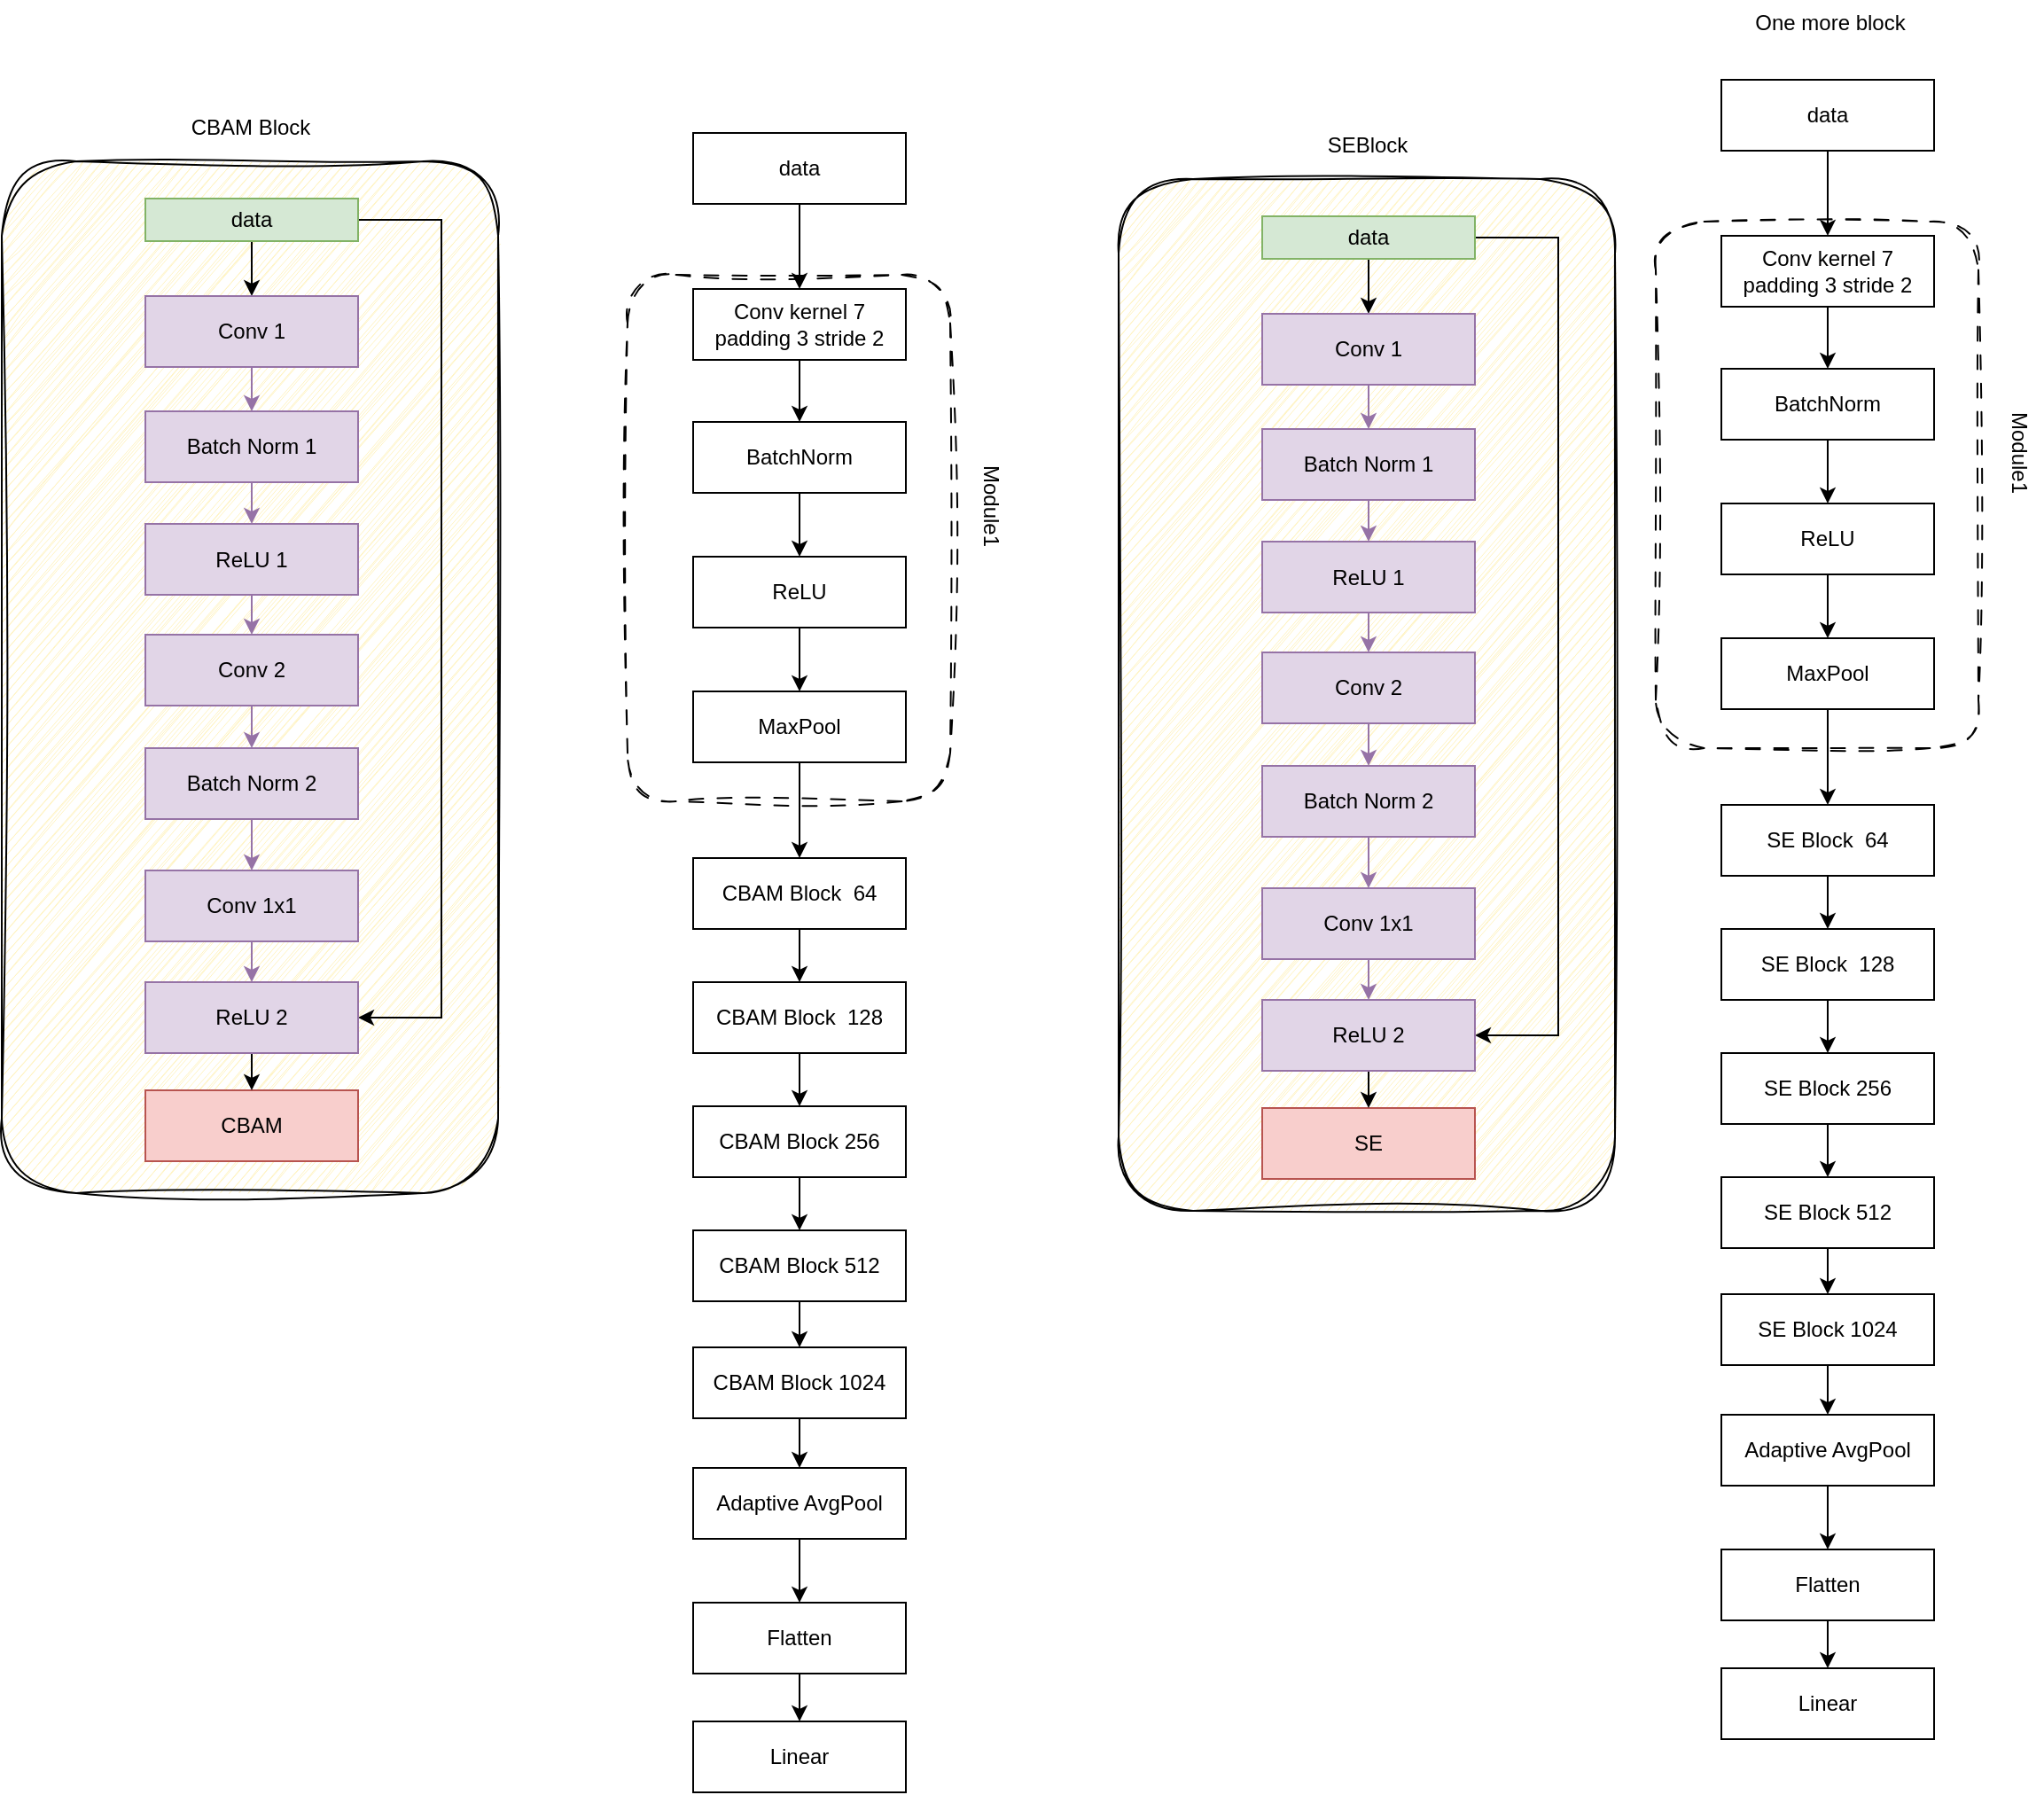 <mxfile version="24.0.6" type="github">
  <diagram name="第 1 页" id="8t-fOUO2aqtaBZH80raO">
    <mxGraphModel dx="381" dy="1235" grid="0" gridSize="10" guides="1" tooltips="1" connect="1" arrows="1" fold="1" page="1" pageScale="1" pageWidth="827" pageHeight="1169" math="0" shadow="0">
      <root>
        <mxCell id="0" />
        <mxCell id="1" parent="0" />
        <mxCell id="7RaAdZbtMNSwJ3ospfdG-1" value="" style="rounded=1;whiteSpace=wrap;html=1;glass=0;sketch=1;curveFitting=1;jiggle=2;shadow=0;fillColor=#FFF4C3;movable=1;resizable=1;rotatable=1;deletable=1;editable=1;locked=0;connectable=1;" vertex="1" parent="1">
          <mxGeometry x="1850" y="121" width="280" height="582" as="geometry" />
        </mxCell>
        <mxCell id="7RaAdZbtMNSwJ3ospfdG-2" value="" style="rounded=1;whiteSpace=wrap;html=1;sketch=1;curveFitting=1;jiggle=2;dashed=1;dashPattern=8 8;movable=1;resizable=1;rotatable=1;deletable=1;editable=1;locked=0;connectable=1;" vertex="1" parent="1">
          <mxGeometry x="2203" y="185" width="182" height="297" as="geometry" />
        </mxCell>
        <mxCell id="7RaAdZbtMNSwJ3ospfdG-3" value="" style="edgeStyle=orthogonalEdgeStyle;rounded=0;orthogonalLoop=1;jettySize=auto;html=1;movable=1;resizable=1;rotatable=1;deletable=1;editable=1;locked=0;connectable=1;" edge="1" parent="1" source="7RaAdZbtMNSwJ3ospfdG-5" target="7RaAdZbtMNSwJ3ospfdG-12">
          <mxGeometry relative="1" as="geometry" />
        </mxCell>
        <mxCell id="7RaAdZbtMNSwJ3ospfdG-4" style="edgeStyle=orthogonalEdgeStyle;rounded=0;orthogonalLoop=1;jettySize=auto;html=1;exitX=1;exitY=0.5;exitDx=0;exitDy=0;entryX=1;entryY=0.5;entryDx=0;entryDy=0;movable=1;resizable=1;rotatable=1;deletable=1;editable=1;locked=0;connectable=1;" edge="1" parent="1" source="7RaAdZbtMNSwJ3ospfdG-5" target="7RaAdZbtMNSwJ3ospfdG-14">
          <mxGeometry relative="1" as="geometry">
            <Array as="points">
              <mxPoint x="2098" y="154" />
              <mxPoint x="2098" y="604" />
            </Array>
          </mxGeometry>
        </mxCell>
        <mxCell id="7RaAdZbtMNSwJ3ospfdG-5" value="data" style="rounded=0;whiteSpace=wrap;html=1;fillColor=#d5e8d4;strokeColor=#82b366;movable=1;resizable=1;rotatable=1;deletable=1;editable=1;locked=0;connectable=1;" vertex="1" parent="1">
          <mxGeometry x="1931" y="142" width="120" height="24" as="geometry" />
        </mxCell>
        <mxCell id="7RaAdZbtMNSwJ3ospfdG-6" value="CBAM" style="rounded=0;whiteSpace=wrap;html=1;arcSize=10;shadow=0;fillColor=#f8cecc;strokeColor=#b85450;movable=1;resizable=1;rotatable=1;deletable=1;editable=1;locked=0;connectable=1;" vertex="1" parent="1">
          <mxGeometry x="1931" y="645" width="120" height="40" as="geometry" />
        </mxCell>
        <mxCell id="7RaAdZbtMNSwJ3ospfdG-7" value="" style="edgeStyle=orthogonalEdgeStyle;rounded=0;orthogonalLoop=1;jettySize=auto;html=1;arcSize=10;shadow=0;fillColor=#e1d5e7;strokeColor=#9673a6;movable=1;resizable=1;rotatable=1;deletable=1;editable=1;locked=0;connectable=1;" edge="1" parent="1" source="7RaAdZbtMNSwJ3ospfdG-8" target="7RaAdZbtMNSwJ3ospfdG-18">
          <mxGeometry relative="1" as="geometry" />
        </mxCell>
        <mxCell id="7RaAdZbtMNSwJ3ospfdG-8" value="ReLU 1" style="rounded=0;whiteSpace=wrap;html=1;arcSize=10;shadow=0;fillColor=#e1d5e7;strokeColor=#9673a6;movable=1;resizable=1;rotatable=1;deletable=1;editable=1;locked=0;connectable=1;" vertex="1" parent="1">
          <mxGeometry x="1931" y="325.5" width="120" height="40" as="geometry" />
        </mxCell>
        <mxCell id="7RaAdZbtMNSwJ3ospfdG-9" value="" style="edgeStyle=orthogonalEdgeStyle;rounded=0;orthogonalLoop=1;jettySize=auto;html=1;arcSize=10;shadow=0;fillColor=#e1d5e7;strokeColor=#9673a6;movable=1;resizable=1;rotatable=1;deletable=1;editable=1;locked=0;connectable=1;" edge="1" parent="1" source="7RaAdZbtMNSwJ3ospfdG-10" target="7RaAdZbtMNSwJ3ospfdG-8">
          <mxGeometry relative="1" as="geometry" />
        </mxCell>
        <mxCell id="7RaAdZbtMNSwJ3ospfdG-10" value="Batch Norm 1" style="rounded=0;whiteSpace=wrap;html=1;arcSize=10;shadow=0;fillColor=#e1d5e7;strokeColor=#9673a6;movable=1;resizable=1;rotatable=1;deletable=1;editable=1;locked=0;connectable=1;" vertex="1" parent="1">
          <mxGeometry x="1931" y="262" width="120" height="40" as="geometry" />
        </mxCell>
        <mxCell id="7RaAdZbtMNSwJ3ospfdG-11" value="" style="edgeStyle=orthogonalEdgeStyle;rounded=0;orthogonalLoop=1;jettySize=auto;html=1;arcSize=10;shadow=0;fillColor=#e1d5e7;strokeColor=#9673a6;movable=1;resizable=1;rotatable=1;deletable=1;editable=1;locked=0;connectable=1;" edge="1" parent="1" source="7RaAdZbtMNSwJ3ospfdG-12" target="7RaAdZbtMNSwJ3ospfdG-10">
          <mxGeometry relative="1" as="geometry" />
        </mxCell>
        <mxCell id="7RaAdZbtMNSwJ3ospfdG-12" value="&lt;div&gt;Conv 1&lt;/div&gt;" style="rounded=0;whiteSpace=wrap;html=1;arcSize=10;shadow=0;imageHeight=10;fillColor=#e1d5e7;strokeColor=#9673a6;movable=1;resizable=1;rotatable=1;deletable=1;editable=1;locked=0;connectable=1;" vertex="1" parent="1">
          <mxGeometry x="1931" y="197" width="120" height="40" as="geometry" />
        </mxCell>
        <mxCell id="7RaAdZbtMNSwJ3ospfdG-13" value="" style="edgeStyle=orthogonalEdgeStyle;rounded=0;orthogonalLoop=1;jettySize=auto;html=1;arcSize=10;shadow=0;movable=1;resizable=1;rotatable=1;deletable=1;editable=1;locked=0;connectable=1;" edge="1" parent="1" source="7RaAdZbtMNSwJ3ospfdG-14" target="7RaAdZbtMNSwJ3ospfdG-6">
          <mxGeometry relative="1" as="geometry" />
        </mxCell>
        <mxCell id="7RaAdZbtMNSwJ3ospfdG-14" value="ReLU 2" style="rounded=0;whiteSpace=wrap;html=1;arcSize=10;shadow=0;fillColor=#e1d5e7;strokeColor=#9673a6;movable=1;resizable=1;rotatable=1;deletable=1;editable=1;locked=0;connectable=1;" vertex="1" parent="1">
          <mxGeometry x="1931" y="584" width="120" height="40" as="geometry" />
        </mxCell>
        <mxCell id="7RaAdZbtMNSwJ3ospfdG-15" value="" style="edgeStyle=orthogonalEdgeStyle;rounded=0;orthogonalLoop=1;jettySize=auto;html=1;arcSize=10;shadow=0;fillColor=#e1d5e7;strokeColor=#9673a6;movable=1;resizable=1;rotatable=1;deletable=1;editable=1;locked=0;connectable=1;" edge="1" parent="1" source="7RaAdZbtMNSwJ3ospfdG-16" target="7RaAdZbtMNSwJ3ospfdG-20">
          <mxGeometry relative="1" as="geometry" />
        </mxCell>
        <mxCell id="7RaAdZbtMNSwJ3ospfdG-16" value="Batch Norm 2" style="rounded=0;whiteSpace=wrap;html=1;arcSize=10;shadow=0;fillColor=#e1d5e7;strokeColor=#9673a6;movable=1;resizable=1;rotatable=1;deletable=1;editable=1;locked=0;connectable=1;" vertex="1" parent="1">
          <mxGeometry x="1931" y="452" width="120" height="40" as="geometry" />
        </mxCell>
        <mxCell id="7RaAdZbtMNSwJ3ospfdG-17" value="" style="edgeStyle=orthogonalEdgeStyle;rounded=0;orthogonalLoop=1;jettySize=auto;html=1;arcSize=10;shadow=0;fillColor=#e1d5e7;strokeColor=#9673a6;movable=1;resizable=1;rotatable=1;deletable=1;editable=1;locked=0;connectable=1;" edge="1" parent="1" source="7RaAdZbtMNSwJ3ospfdG-18" target="7RaAdZbtMNSwJ3ospfdG-16">
          <mxGeometry relative="1" as="geometry" />
        </mxCell>
        <mxCell id="7RaAdZbtMNSwJ3ospfdG-18" value="&lt;div&gt;Conv 2&lt;br&gt;&lt;/div&gt;" style="rounded=0;whiteSpace=wrap;html=1;arcSize=10;shadow=0;fillColor=#e1d5e7;strokeColor=#9673a6;movable=1;resizable=1;rotatable=1;deletable=1;editable=1;locked=0;connectable=1;" vertex="1" parent="1">
          <mxGeometry x="1931" y="388" width="120" height="40" as="geometry" />
        </mxCell>
        <mxCell id="7RaAdZbtMNSwJ3ospfdG-19" value="" style="edgeStyle=orthogonalEdgeStyle;rounded=0;orthogonalLoop=1;jettySize=auto;html=1;fillColor=#e1d5e7;strokeColor=#9673a6;movable=1;resizable=1;rotatable=1;deletable=1;editable=1;locked=0;connectable=1;" edge="1" parent="1" source="7RaAdZbtMNSwJ3ospfdG-20" target="7RaAdZbtMNSwJ3ospfdG-14">
          <mxGeometry relative="1" as="geometry" />
        </mxCell>
        <mxCell id="7RaAdZbtMNSwJ3ospfdG-20" value="&lt;div&gt;Conv 1x1&lt;br&gt;&lt;/div&gt;" style="rounded=0;whiteSpace=wrap;html=1;arcSize=10;shadow=0;fillColor=#e1d5e7;strokeColor=#9673a6;movable=1;resizable=1;rotatable=1;deletable=1;editable=1;locked=0;connectable=1;" vertex="1" parent="1">
          <mxGeometry x="1931" y="521" width="120" height="40" as="geometry" />
        </mxCell>
        <mxCell id="7RaAdZbtMNSwJ3ospfdG-21" value="Linear" style="rounded=0;whiteSpace=wrap;html=1;movable=1;resizable=1;rotatable=1;deletable=1;editable=1;locked=0;connectable=1;" vertex="1" parent="1">
          <mxGeometry x="2240" y="1001" width="120" height="40" as="geometry" />
        </mxCell>
        <mxCell id="7RaAdZbtMNSwJ3ospfdG-22" value="" style="edgeStyle=orthogonalEdgeStyle;rounded=0;orthogonalLoop=1;jettySize=auto;html=1;movable=1;resizable=1;rotatable=1;deletable=1;editable=1;locked=0;connectable=1;" edge="1" parent="1" source="7RaAdZbtMNSwJ3ospfdG-23" target="7RaAdZbtMNSwJ3ospfdG-21">
          <mxGeometry relative="1" as="geometry" />
        </mxCell>
        <mxCell id="7RaAdZbtMNSwJ3ospfdG-23" value="Flatten" style="rounded=0;whiteSpace=wrap;html=1;movable=1;resizable=1;rotatable=1;deletable=1;editable=1;locked=0;connectable=1;" vertex="1" parent="1">
          <mxGeometry x="2240" y="934" width="120" height="40" as="geometry" />
        </mxCell>
        <mxCell id="7RaAdZbtMNSwJ3ospfdG-24" value="" style="edgeStyle=orthogonalEdgeStyle;rounded=0;orthogonalLoop=1;jettySize=auto;html=1;movable=1;resizable=1;rotatable=1;deletable=1;editable=1;locked=0;connectable=1;" edge="1" parent="1" source="7RaAdZbtMNSwJ3ospfdG-25" target="7RaAdZbtMNSwJ3ospfdG-23">
          <mxGeometry relative="1" as="geometry" />
        </mxCell>
        <mxCell id="7RaAdZbtMNSwJ3ospfdG-25" value="Adaptive AvgPool" style="rounded=0;whiteSpace=wrap;html=1;movable=1;resizable=1;rotatable=1;deletable=1;editable=1;locked=0;connectable=1;" vertex="1" parent="1">
          <mxGeometry x="2240" y="858" width="120" height="40" as="geometry" />
        </mxCell>
        <mxCell id="7RaAdZbtMNSwJ3ospfdG-26" style="edgeStyle=orthogonalEdgeStyle;rounded=0;orthogonalLoop=1;jettySize=auto;html=1;exitX=0.5;exitY=1;exitDx=0;exitDy=0;entryX=0.5;entryY=0;entryDx=0;entryDy=0;movable=1;resizable=1;rotatable=1;deletable=1;editable=1;locked=0;connectable=1;" edge="1" parent="1" source="7RaAdZbtMNSwJ3ospfdG-27" target="7RaAdZbtMNSwJ3ospfdG-41">
          <mxGeometry relative="1" as="geometry" />
        </mxCell>
        <mxCell id="7RaAdZbtMNSwJ3ospfdG-27" value="CBAM Block&amp;nbsp; 64" style="rounded=0;whiteSpace=wrap;html=1;movable=1;resizable=1;rotatable=1;deletable=1;editable=1;locked=0;connectable=1;" vertex="1" parent="1">
          <mxGeometry x="2240" y="514" width="120" height="40" as="geometry" />
        </mxCell>
        <mxCell id="7RaAdZbtMNSwJ3ospfdG-28" value="" style="edgeStyle=orthogonalEdgeStyle;rounded=0;orthogonalLoop=1;jettySize=auto;html=1;movable=1;resizable=1;rotatable=1;deletable=1;editable=1;locked=0;connectable=1;" edge="1" parent="1" source="7RaAdZbtMNSwJ3ospfdG-29" target="7RaAdZbtMNSwJ3ospfdG-27">
          <mxGeometry relative="1" as="geometry" />
        </mxCell>
        <mxCell id="7RaAdZbtMNSwJ3ospfdG-29" value="MaxPool" style="rounded=0;whiteSpace=wrap;html=1;movable=1;resizable=1;rotatable=1;deletable=1;editable=1;locked=0;connectable=1;" vertex="1" parent="1">
          <mxGeometry x="2240" y="420" width="120" height="40" as="geometry" />
        </mxCell>
        <mxCell id="7RaAdZbtMNSwJ3ospfdG-30" value="" style="edgeStyle=orthogonalEdgeStyle;rounded=0;orthogonalLoop=1;jettySize=auto;html=1;movable=1;resizable=1;rotatable=1;deletable=1;editable=1;locked=0;connectable=1;" edge="1" parent="1" source="7RaAdZbtMNSwJ3ospfdG-31" target="7RaAdZbtMNSwJ3ospfdG-29">
          <mxGeometry relative="1" as="geometry" />
        </mxCell>
        <mxCell id="7RaAdZbtMNSwJ3ospfdG-31" value="ReLU" style="rounded=0;whiteSpace=wrap;html=1;movable=1;resizable=1;rotatable=1;deletable=1;editable=1;locked=0;connectable=1;" vertex="1" parent="1">
          <mxGeometry x="2240" y="344" width="120" height="40" as="geometry" />
        </mxCell>
        <mxCell id="7RaAdZbtMNSwJ3ospfdG-32" value="" style="edgeStyle=orthogonalEdgeStyle;rounded=0;orthogonalLoop=1;jettySize=auto;html=1;movable=1;resizable=1;rotatable=1;deletable=1;editable=1;locked=0;connectable=1;" edge="1" parent="1" source="7RaAdZbtMNSwJ3ospfdG-33" target="7RaAdZbtMNSwJ3ospfdG-31">
          <mxGeometry relative="1" as="geometry" />
        </mxCell>
        <mxCell id="7RaAdZbtMNSwJ3ospfdG-33" value="BatchNorm" style="rounded=0;whiteSpace=wrap;html=1;movable=1;resizable=1;rotatable=1;deletable=1;editable=1;locked=0;connectable=1;" vertex="1" parent="1">
          <mxGeometry x="2240" y="268" width="120" height="40" as="geometry" />
        </mxCell>
        <mxCell id="7RaAdZbtMNSwJ3ospfdG-34" value="" style="edgeStyle=orthogonalEdgeStyle;rounded=0;orthogonalLoop=1;jettySize=auto;html=1;movable=1;resizable=1;rotatable=1;deletable=1;editable=1;locked=0;connectable=1;" edge="1" parent="1" source="7RaAdZbtMNSwJ3ospfdG-35" target="7RaAdZbtMNSwJ3ospfdG-33">
          <mxGeometry relative="1" as="geometry" />
        </mxCell>
        <mxCell id="7RaAdZbtMNSwJ3ospfdG-35" value="Conv kernel 7 padding 3 stride 2" style="rounded=0;whiteSpace=wrap;html=1;movable=1;resizable=1;rotatable=1;deletable=1;editable=1;locked=0;connectable=1;" vertex="1" parent="1">
          <mxGeometry x="2240" y="193" width="120" height="40" as="geometry" />
        </mxCell>
        <mxCell id="7RaAdZbtMNSwJ3ospfdG-36" value="" style="edgeStyle=orthogonalEdgeStyle;rounded=0;orthogonalLoop=1;jettySize=auto;html=1;movable=1;resizable=1;rotatable=1;deletable=1;editable=1;locked=0;connectable=1;" edge="1" parent="1" source="7RaAdZbtMNSwJ3ospfdG-37" target="7RaAdZbtMNSwJ3ospfdG-35">
          <mxGeometry relative="1" as="geometry" />
        </mxCell>
        <mxCell id="7RaAdZbtMNSwJ3ospfdG-37" value="data" style="rounded=0;whiteSpace=wrap;html=1;movable=1;resizable=1;rotatable=1;deletable=1;editable=1;locked=0;connectable=1;" vertex="1" parent="1">
          <mxGeometry x="2240" y="105" width="120" height="40" as="geometry" />
        </mxCell>
        <mxCell id="7RaAdZbtMNSwJ3ospfdG-38" value="Module1" style="text;html=1;align=center;verticalAlign=middle;resizable=1;points=[];autosize=1;strokeColor=none;fillColor=none;rotation=90;movable=1;rotatable=1;deletable=1;editable=1;locked=0;connectable=1;" vertex="1" parent="1">
          <mxGeometry x="2376" y="302" width="64" height="26" as="geometry" />
        </mxCell>
        <mxCell id="7RaAdZbtMNSwJ3ospfdG-39" value="CBAM Block" style="text;html=1;align=center;verticalAlign=middle;resizable=1;points=[];autosize=1;strokeColor=none;fillColor=none;movable=1;rotatable=1;deletable=1;editable=1;locked=0;connectable=1;" vertex="1" parent="1">
          <mxGeometry x="1947.5" y="89" width="85" height="26" as="geometry" />
        </mxCell>
        <mxCell id="7RaAdZbtMNSwJ3ospfdG-40" style="edgeStyle=orthogonalEdgeStyle;rounded=0;orthogonalLoop=1;jettySize=auto;html=1;exitX=0.5;exitY=1;exitDx=0;exitDy=0;entryX=0.5;entryY=0;entryDx=0;entryDy=0;movable=1;resizable=1;rotatable=1;deletable=1;editable=1;locked=0;connectable=1;" edge="1" parent="1" source="7RaAdZbtMNSwJ3ospfdG-41" target="7RaAdZbtMNSwJ3ospfdG-43">
          <mxGeometry relative="1" as="geometry" />
        </mxCell>
        <mxCell id="7RaAdZbtMNSwJ3ospfdG-41" value="CBAM Block&amp;nbsp; 128" style="rounded=0;whiteSpace=wrap;html=1;movable=1;resizable=1;rotatable=1;deletable=1;editable=1;locked=0;connectable=1;" vertex="1" parent="1">
          <mxGeometry x="2240" y="584" width="120" height="40" as="geometry" />
        </mxCell>
        <mxCell id="7RaAdZbtMNSwJ3ospfdG-42" style="edgeStyle=orthogonalEdgeStyle;rounded=0;orthogonalLoop=1;jettySize=auto;html=1;exitX=0.5;exitY=1;exitDx=0;exitDy=0;movable=1;resizable=1;rotatable=1;deletable=1;editable=1;locked=0;connectable=1;" edge="1" parent="1" source="7RaAdZbtMNSwJ3ospfdG-43" target="7RaAdZbtMNSwJ3ospfdG-45">
          <mxGeometry relative="1" as="geometry" />
        </mxCell>
        <mxCell id="7RaAdZbtMNSwJ3ospfdG-43" value="CBAM Block 256" style="rounded=0;whiteSpace=wrap;html=1;movable=1;resizable=1;rotatable=1;deletable=1;editable=1;locked=0;connectable=1;" vertex="1" parent="1">
          <mxGeometry x="2240" y="654" width="120" height="40" as="geometry" />
        </mxCell>
        <mxCell id="7RaAdZbtMNSwJ3ospfdG-44" style="edgeStyle=orthogonalEdgeStyle;rounded=0;orthogonalLoop=1;jettySize=auto;html=1;exitX=0.5;exitY=1;exitDx=0;exitDy=0;entryX=0.5;entryY=0;entryDx=0;entryDy=0;movable=1;resizable=1;rotatable=1;deletable=1;editable=1;locked=0;connectable=1;" edge="1" parent="1" source="7RaAdZbtMNSwJ3ospfdG-45" target="7RaAdZbtMNSwJ3ospfdG-47">
          <mxGeometry relative="1" as="geometry" />
        </mxCell>
        <mxCell id="7RaAdZbtMNSwJ3ospfdG-45" value="CBAM Block 512" style="rounded=0;whiteSpace=wrap;html=1;movable=1;resizable=1;rotatable=1;deletable=1;editable=1;locked=0;connectable=1;" vertex="1" parent="1">
          <mxGeometry x="2240" y="724" width="120" height="40" as="geometry" />
        </mxCell>
        <mxCell id="7RaAdZbtMNSwJ3ospfdG-46" value="" style="edgeStyle=orthogonalEdgeStyle;rounded=0;orthogonalLoop=1;jettySize=auto;html=1;movable=1;resizable=1;rotatable=1;deletable=1;editable=1;locked=0;connectable=1;" edge="1" parent="1" source="7RaAdZbtMNSwJ3ospfdG-47" target="7RaAdZbtMNSwJ3ospfdG-25">
          <mxGeometry relative="1" as="geometry" />
        </mxCell>
        <mxCell id="7RaAdZbtMNSwJ3ospfdG-47" value="CBAM Block 1024" style="rounded=0;whiteSpace=wrap;html=1;movable=1;resizable=1;rotatable=1;deletable=1;editable=1;locked=0;connectable=1;" vertex="1" parent="1">
          <mxGeometry x="2240" y="790" width="120" height="40" as="geometry" />
        </mxCell>
        <mxCell id="7RaAdZbtMNSwJ3ospfdG-48" value="" style="rounded=1;whiteSpace=wrap;html=1;glass=0;sketch=1;curveFitting=1;jiggle=2;shadow=0;fillColor=#FFF4C3;movable=1;resizable=1;rotatable=1;deletable=1;editable=1;locked=0;connectable=1;" vertex="1" parent="1">
          <mxGeometry x="2480" y="131" width="280" height="582" as="geometry" />
        </mxCell>
        <mxCell id="7RaAdZbtMNSwJ3ospfdG-49" value="" style="edgeStyle=orthogonalEdgeStyle;rounded=0;orthogonalLoop=1;jettySize=auto;html=1;movable=1;resizable=1;rotatable=1;deletable=1;editable=1;locked=0;connectable=1;" edge="1" parent="1" source="7RaAdZbtMNSwJ3ospfdG-51" target="7RaAdZbtMNSwJ3ospfdG-58">
          <mxGeometry relative="1" as="geometry" />
        </mxCell>
        <mxCell id="7RaAdZbtMNSwJ3ospfdG-50" style="edgeStyle=orthogonalEdgeStyle;rounded=0;orthogonalLoop=1;jettySize=auto;html=1;exitX=1;exitY=0.5;exitDx=0;exitDy=0;entryX=1;entryY=0.5;entryDx=0;entryDy=0;movable=1;resizable=1;rotatable=1;deletable=1;editable=1;locked=0;connectable=1;" edge="1" parent="1" source="7RaAdZbtMNSwJ3ospfdG-51" target="7RaAdZbtMNSwJ3ospfdG-60">
          <mxGeometry relative="1" as="geometry">
            <Array as="points">
              <mxPoint x="2728" y="164" />
              <mxPoint x="2728" y="614" />
            </Array>
          </mxGeometry>
        </mxCell>
        <mxCell id="7RaAdZbtMNSwJ3ospfdG-51" value="data" style="rounded=0;whiteSpace=wrap;html=1;fillColor=#d5e8d4;strokeColor=#82b366;movable=1;resizable=1;rotatable=1;deletable=1;editable=1;locked=0;connectable=1;" vertex="1" parent="1">
          <mxGeometry x="2561" y="152" width="120" height="24" as="geometry" />
        </mxCell>
        <mxCell id="7RaAdZbtMNSwJ3ospfdG-52" value="SE" style="rounded=0;whiteSpace=wrap;html=1;arcSize=10;shadow=0;fillColor=#f8cecc;strokeColor=#b85450;movable=1;resizable=1;rotatable=1;deletable=1;editable=1;locked=0;connectable=1;" vertex="1" parent="1">
          <mxGeometry x="2561" y="655" width="120" height="40" as="geometry" />
        </mxCell>
        <mxCell id="7RaAdZbtMNSwJ3ospfdG-53" value="" style="edgeStyle=orthogonalEdgeStyle;rounded=0;orthogonalLoop=1;jettySize=auto;html=1;arcSize=10;shadow=0;fillColor=#e1d5e7;strokeColor=#9673a6;movable=1;resizable=1;rotatable=1;deletable=1;editable=1;locked=0;connectable=1;" edge="1" parent="1" source="7RaAdZbtMNSwJ3ospfdG-54" target="7RaAdZbtMNSwJ3ospfdG-64">
          <mxGeometry relative="1" as="geometry" />
        </mxCell>
        <mxCell id="7RaAdZbtMNSwJ3ospfdG-54" value="ReLU 1" style="rounded=0;whiteSpace=wrap;html=1;arcSize=10;shadow=0;fillColor=#e1d5e7;strokeColor=#9673a6;movable=1;resizable=1;rotatable=1;deletable=1;editable=1;locked=0;connectable=1;" vertex="1" parent="1">
          <mxGeometry x="2561" y="335.5" width="120" height="40" as="geometry" />
        </mxCell>
        <mxCell id="7RaAdZbtMNSwJ3ospfdG-55" value="" style="edgeStyle=orthogonalEdgeStyle;rounded=0;orthogonalLoop=1;jettySize=auto;html=1;arcSize=10;shadow=0;fillColor=#e1d5e7;strokeColor=#9673a6;movable=1;resizable=1;rotatable=1;deletable=1;editable=1;locked=0;connectable=1;" edge="1" parent="1" source="7RaAdZbtMNSwJ3ospfdG-56" target="7RaAdZbtMNSwJ3ospfdG-54">
          <mxGeometry relative="1" as="geometry" />
        </mxCell>
        <mxCell id="7RaAdZbtMNSwJ3ospfdG-56" value="Batch Norm 1" style="rounded=0;whiteSpace=wrap;html=1;arcSize=10;shadow=0;fillColor=#e1d5e7;strokeColor=#9673a6;movable=1;resizable=1;rotatable=1;deletable=1;editable=1;locked=0;connectable=1;" vertex="1" parent="1">
          <mxGeometry x="2561" y="272" width="120" height="40" as="geometry" />
        </mxCell>
        <mxCell id="7RaAdZbtMNSwJ3ospfdG-57" value="" style="edgeStyle=orthogonalEdgeStyle;rounded=0;orthogonalLoop=1;jettySize=auto;html=1;arcSize=10;shadow=0;fillColor=#e1d5e7;strokeColor=#9673a6;movable=1;resizable=1;rotatable=1;deletable=1;editable=1;locked=0;connectable=1;" edge="1" parent="1" source="7RaAdZbtMNSwJ3ospfdG-58" target="7RaAdZbtMNSwJ3ospfdG-56">
          <mxGeometry relative="1" as="geometry" />
        </mxCell>
        <mxCell id="7RaAdZbtMNSwJ3ospfdG-58" value="&lt;div&gt;Conv 1&lt;/div&gt;" style="rounded=0;whiteSpace=wrap;html=1;arcSize=10;shadow=0;imageHeight=10;fillColor=#e1d5e7;strokeColor=#9673a6;movable=1;resizable=1;rotatable=1;deletable=1;editable=1;locked=0;connectable=1;" vertex="1" parent="1">
          <mxGeometry x="2561" y="207" width="120" height="40" as="geometry" />
        </mxCell>
        <mxCell id="7RaAdZbtMNSwJ3ospfdG-59" value="" style="edgeStyle=orthogonalEdgeStyle;rounded=0;orthogonalLoop=1;jettySize=auto;html=1;arcSize=10;shadow=0;movable=1;resizable=1;rotatable=1;deletable=1;editable=1;locked=0;connectable=1;" edge="1" parent="1" source="7RaAdZbtMNSwJ3ospfdG-60" target="7RaAdZbtMNSwJ3ospfdG-52">
          <mxGeometry relative="1" as="geometry" />
        </mxCell>
        <mxCell id="7RaAdZbtMNSwJ3ospfdG-60" value="ReLU 2" style="rounded=0;whiteSpace=wrap;html=1;arcSize=10;shadow=0;fillColor=#e1d5e7;strokeColor=#9673a6;movable=1;resizable=1;rotatable=1;deletable=1;editable=1;locked=0;connectable=1;" vertex="1" parent="1">
          <mxGeometry x="2561" y="594" width="120" height="40" as="geometry" />
        </mxCell>
        <mxCell id="7RaAdZbtMNSwJ3ospfdG-61" value="" style="edgeStyle=orthogonalEdgeStyle;rounded=0;orthogonalLoop=1;jettySize=auto;html=1;arcSize=10;shadow=0;fillColor=#e1d5e7;strokeColor=#9673a6;movable=1;resizable=1;rotatable=1;deletable=1;editable=1;locked=0;connectable=1;" edge="1" parent="1" source="7RaAdZbtMNSwJ3ospfdG-62" target="7RaAdZbtMNSwJ3ospfdG-66">
          <mxGeometry relative="1" as="geometry" />
        </mxCell>
        <mxCell id="7RaAdZbtMNSwJ3ospfdG-62" value="Batch Norm 2" style="rounded=0;whiteSpace=wrap;html=1;arcSize=10;shadow=0;fillColor=#e1d5e7;strokeColor=#9673a6;movable=1;resizable=1;rotatable=1;deletable=1;editable=1;locked=0;connectable=1;" vertex="1" parent="1">
          <mxGeometry x="2561" y="462" width="120" height="40" as="geometry" />
        </mxCell>
        <mxCell id="7RaAdZbtMNSwJ3ospfdG-63" value="" style="edgeStyle=orthogonalEdgeStyle;rounded=0;orthogonalLoop=1;jettySize=auto;html=1;arcSize=10;shadow=0;fillColor=#e1d5e7;strokeColor=#9673a6;movable=1;resizable=1;rotatable=1;deletable=1;editable=1;locked=0;connectable=1;" edge="1" parent="1" source="7RaAdZbtMNSwJ3ospfdG-64" target="7RaAdZbtMNSwJ3ospfdG-62">
          <mxGeometry relative="1" as="geometry" />
        </mxCell>
        <mxCell id="7RaAdZbtMNSwJ3ospfdG-64" value="&lt;div&gt;Conv 2&lt;br&gt;&lt;/div&gt;" style="rounded=0;whiteSpace=wrap;html=1;arcSize=10;shadow=0;fillColor=#e1d5e7;strokeColor=#9673a6;movable=1;resizable=1;rotatable=1;deletable=1;editable=1;locked=0;connectable=1;" vertex="1" parent="1">
          <mxGeometry x="2561" y="398" width="120" height="40" as="geometry" />
        </mxCell>
        <mxCell id="7RaAdZbtMNSwJ3ospfdG-65" value="" style="edgeStyle=orthogonalEdgeStyle;rounded=0;orthogonalLoop=1;jettySize=auto;html=1;fillColor=#e1d5e7;strokeColor=#9673a6;movable=1;resizable=1;rotatable=1;deletable=1;editable=1;locked=0;connectable=1;" edge="1" parent="1" source="7RaAdZbtMNSwJ3ospfdG-66" target="7RaAdZbtMNSwJ3ospfdG-60">
          <mxGeometry relative="1" as="geometry" />
        </mxCell>
        <mxCell id="7RaAdZbtMNSwJ3ospfdG-66" value="&lt;div&gt;Conv 1x1&lt;br&gt;&lt;/div&gt;" style="rounded=0;whiteSpace=wrap;html=1;arcSize=10;shadow=0;fillColor=#e1d5e7;strokeColor=#9673a6;movable=1;resizable=1;rotatable=1;deletable=1;editable=1;locked=0;connectable=1;" vertex="1" parent="1">
          <mxGeometry x="2561" y="531" width="120" height="40" as="geometry" />
        </mxCell>
        <mxCell id="7RaAdZbtMNSwJ3ospfdG-67" value="SEBlock" style="text;html=1;align=center;verticalAlign=middle;resizable=1;points=[];autosize=1;strokeColor=none;fillColor=none;movable=1;rotatable=1;deletable=1;editable=1;locked=0;connectable=1;" vertex="1" parent="1">
          <mxGeometry x="2588.5" y="99" width="63" height="26" as="geometry" />
        </mxCell>
        <mxCell id="7RaAdZbtMNSwJ3ospfdG-68" value="" style="rounded=1;whiteSpace=wrap;html=1;sketch=1;curveFitting=1;jiggle=2;dashed=1;dashPattern=8 8;movable=1;resizable=1;rotatable=1;deletable=1;editable=1;locked=0;connectable=1;" vertex="1" parent="1">
          <mxGeometry x="2783" y="155" width="182" height="297" as="geometry" />
        </mxCell>
        <mxCell id="7RaAdZbtMNSwJ3ospfdG-69" value="Linear" style="rounded=0;whiteSpace=wrap;html=1;movable=1;resizable=1;rotatable=1;deletable=1;editable=1;locked=0;connectable=1;" vertex="1" parent="1">
          <mxGeometry x="2820" y="971" width="120" height="40" as="geometry" />
        </mxCell>
        <mxCell id="7RaAdZbtMNSwJ3ospfdG-70" value="" style="edgeStyle=orthogonalEdgeStyle;rounded=0;orthogonalLoop=1;jettySize=auto;html=1;movable=1;resizable=1;rotatable=1;deletable=1;editable=1;locked=0;connectable=1;" edge="1" parent="1" source="7RaAdZbtMNSwJ3ospfdG-71" target="7RaAdZbtMNSwJ3ospfdG-69">
          <mxGeometry relative="1" as="geometry" />
        </mxCell>
        <mxCell id="7RaAdZbtMNSwJ3ospfdG-71" value="Flatten" style="rounded=0;whiteSpace=wrap;html=1;movable=1;resizable=1;rotatable=1;deletable=1;editable=1;locked=0;connectable=1;" vertex="1" parent="1">
          <mxGeometry x="2820" y="904" width="120" height="40" as="geometry" />
        </mxCell>
        <mxCell id="7RaAdZbtMNSwJ3ospfdG-72" value="" style="edgeStyle=orthogonalEdgeStyle;rounded=0;orthogonalLoop=1;jettySize=auto;html=1;movable=1;resizable=1;rotatable=1;deletable=1;editable=1;locked=0;connectable=1;" edge="1" parent="1" source="7RaAdZbtMNSwJ3ospfdG-73" target="7RaAdZbtMNSwJ3ospfdG-71">
          <mxGeometry relative="1" as="geometry" />
        </mxCell>
        <mxCell id="7RaAdZbtMNSwJ3ospfdG-73" value="Adaptive AvgPool" style="rounded=0;whiteSpace=wrap;html=1;movable=1;resizable=1;rotatable=1;deletable=1;editable=1;locked=0;connectable=1;" vertex="1" parent="1">
          <mxGeometry x="2820" y="828" width="120" height="40" as="geometry" />
        </mxCell>
        <mxCell id="7RaAdZbtMNSwJ3ospfdG-74" style="edgeStyle=orthogonalEdgeStyle;rounded=0;orthogonalLoop=1;jettySize=auto;html=1;exitX=0.5;exitY=1;exitDx=0;exitDy=0;entryX=0.5;entryY=0;entryDx=0;entryDy=0;movable=1;resizable=1;rotatable=1;deletable=1;editable=1;locked=0;connectable=1;" edge="1" parent="1" source="7RaAdZbtMNSwJ3ospfdG-75" target="7RaAdZbtMNSwJ3ospfdG-88">
          <mxGeometry relative="1" as="geometry" />
        </mxCell>
        <mxCell id="7RaAdZbtMNSwJ3ospfdG-75" value="SE Block&amp;nbsp; 64" style="rounded=0;whiteSpace=wrap;html=1;movable=1;resizable=1;rotatable=1;deletable=1;editable=1;locked=0;connectable=1;" vertex="1" parent="1">
          <mxGeometry x="2820" y="484" width="120" height="40" as="geometry" />
        </mxCell>
        <mxCell id="7RaAdZbtMNSwJ3ospfdG-76" value="" style="edgeStyle=orthogonalEdgeStyle;rounded=0;orthogonalLoop=1;jettySize=auto;html=1;movable=1;resizable=1;rotatable=1;deletable=1;editable=1;locked=0;connectable=1;" edge="1" parent="1" source="7RaAdZbtMNSwJ3ospfdG-77" target="7RaAdZbtMNSwJ3ospfdG-75">
          <mxGeometry relative="1" as="geometry" />
        </mxCell>
        <mxCell id="7RaAdZbtMNSwJ3ospfdG-77" value="MaxPool" style="rounded=0;whiteSpace=wrap;html=1;movable=1;resizable=1;rotatable=1;deletable=1;editable=1;locked=0;connectable=1;" vertex="1" parent="1">
          <mxGeometry x="2820" y="390" width="120" height="40" as="geometry" />
        </mxCell>
        <mxCell id="7RaAdZbtMNSwJ3ospfdG-78" value="" style="edgeStyle=orthogonalEdgeStyle;rounded=0;orthogonalLoop=1;jettySize=auto;html=1;movable=1;resizable=1;rotatable=1;deletable=1;editable=1;locked=0;connectable=1;" edge="1" parent="1" source="7RaAdZbtMNSwJ3ospfdG-79" target="7RaAdZbtMNSwJ3ospfdG-77">
          <mxGeometry relative="1" as="geometry" />
        </mxCell>
        <mxCell id="7RaAdZbtMNSwJ3ospfdG-79" value="ReLU" style="rounded=0;whiteSpace=wrap;html=1;movable=1;resizable=1;rotatable=1;deletable=1;editable=1;locked=0;connectable=1;" vertex="1" parent="1">
          <mxGeometry x="2820" y="314" width="120" height="40" as="geometry" />
        </mxCell>
        <mxCell id="7RaAdZbtMNSwJ3ospfdG-80" value="" style="edgeStyle=orthogonalEdgeStyle;rounded=0;orthogonalLoop=1;jettySize=auto;html=1;movable=1;resizable=1;rotatable=1;deletable=1;editable=1;locked=0;connectable=1;" edge="1" parent="1" source="7RaAdZbtMNSwJ3ospfdG-81" target="7RaAdZbtMNSwJ3ospfdG-79">
          <mxGeometry relative="1" as="geometry" />
        </mxCell>
        <mxCell id="7RaAdZbtMNSwJ3ospfdG-81" value="BatchNorm" style="rounded=0;whiteSpace=wrap;html=1;movable=1;resizable=1;rotatable=1;deletable=1;editable=1;locked=0;connectable=1;" vertex="1" parent="1">
          <mxGeometry x="2820" y="238" width="120" height="40" as="geometry" />
        </mxCell>
        <mxCell id="7RaAdZbtMNSwJ3ospfdG-82" value="" style="edgeStyle=orthogonalEdgeStyle;rounded=0;orthogonalLoop=1;jettySize=auto;html=1;movable=1;resizable=1;rotatable=1;deletable=1;editable=1;locked=0;connectable=1;" edge="1" parent="1" source="7RaAdZbtMNSwJ3ospfdG-83" target="7RaAdZbtMNSwJ3ospfdG-81">
          <mxGeometry relative="1" as="geometry" />
        </mxCell>
        <mxCell id="7RaAdZbtMNSwJ3ospfdG-83" value="Conv kernel 7 padding 3 stride 2" style="rounded=0;whiteSpace=wrap;html=1;movable=1;resizable=1;rotatable=1;deletable=1;editable=1;locked=0;connectable=1;" vertex="1" parent="1">
          <mxGeometry x="2820" y="163" width="120" height="40" as="geometry" />
        </mxCell>
        <mxCell id="7RaAdZbtMNSwJ3ospfdG-84" value="" style="edgeStyle=orthogonalEdgeStyle;rounded=0;orthogonalLoop=1;jettySize=auto;html=1;movable=1;resizable=1;rotatable=1;deletable=1;editable=1;locked=0;connectable=1;" edge="1" parent="1" source="7RaAdZbtMNSwJ3ospfdG-85" target="7RaAdZbtMNSwJ3ospfdG-83">
          <mxGeometry relative="1" as="geometry" />
        </mxCell>
        <mxCell id="7RaAdZbtMNSwJ3ospfdG-85" value="data" style="rounded=0;whiteSpace=wrap;html=1;movable=1;resizable=1;rotatable=1;deletable=1;editable=1;locked=0;connectable=1;" vertex="1" parent="1">
          <mxGeometry x="2820" y="75" width="120" height="40" as="geometry" />
        </mxCell>
        <mxCell id="7RaAdZbtMNSwJ3ospfdG-86" value="Module1" style="text;html=1;align=center;verticalAlign=middle;resizable=1;points=[];autosize=1;strokeColor=none;fillColor=none;rotation=90;movable=1;rotatable=1;deletable=1;editable=1;locked=0;connectable=1;" vertex="1" parent="1">
          <mxGeometry x="2956" y="272" width="64" height="26" as="geometry" />
        </mxCell>
        <mxCell id="7RaAdZbtMNSwJ3ospfdG-87" style="edgeStyle=orthogonalEdgeStyle;rounded=0;orthogonalLoop=1;jettySize=auto;html=1;exitX=0.5;exitY=1;exitDx=0;exitDy=0;entryX=0.5;entryY=0;entryDx=0;entryDy=0;movable=1;resizable=1;rotatable=1;deletable=1;editable=1;locked=0;connectable=1;" edge="1" parent="1" source="7RaAdZbtMNSwJ3ospfdG-88" target="7RaAdZbtMNSwJ3ospfdG-90">
          <mxGeometry relative="1" as="geometry" />
        </mxCell>
        <mxCell id="7RaAdZbtMNSwJ3ospfdG-88" value="SE Block&amp;nbsp; 128" style="rounded=0;whiteSpace=wrap;html=1;movable=1;resizable=1;rotatable=1;deletable=1;editable=1;locked=0;connectable=1;" vertex="1" parent="1">
          <mxGeometry x="2820" y="554" width="120" height="40" as="geometry" />
        </mxCell>
        <mxCell id="7RaAdZbtMNSwJ3ospfdG-89" style="edgeStyle=orthogonalEdgeStyle;rounded=0;orthogonalLoop=1;jettySize=auto;html=1;exitX=0.5;exitY=1;exitDx=0;exitDy=0;movable=1;resizable=1;rotatable=1;deletable=1;editable=1;locked=0;connectable=1;" edge="1" parent="1" source="7RaAdZbtMNSwJ3ospfdG-90" target="7RaAdZbtMNSwJ3ospfdG-92">
          <mxGeometry relative="1" as="geometry" />
        </mxCell>
        <mxCell id="7RaAdZbtMNSwJ3ospfdG-90" value="SE Block 256" style="rounded=0;whiteSpace=wrap;html=1;movable=1;resizable=1;rotatable=1;deletable=1;editable=1;locked=0;connectable=1;" vertex="1" parent="1">
          <mxGeometry x="2820" y="624" width="120" height="40" as="geometry" />
        </mxCell>
        <mxCell id="7RaAdZbtMNSwJ3ospfdG-91" style="edgeStyle=orthogonalEdgeStyle;rounded=0;orthogonalLoop=1;jettySize=auto;html=1;exitX=0.5;exitY=1;exitDx=0;exitDy=0;entryX=0.5;entryY=0;entryDx=0;entryDy=0;movable=1;resizable=1;rotatable=1;deletable=1;editable=1;locked=0;connectable=1;" edge="1" parent="1" source="7RaAdZbtMNSwJ3ospfdG-92" target="7RaAdZbtMNSwJ3ospfdG-94">
          <mxGeometry relative="1" as="geometry" />
        </mxCell>
        <mxCell id="7RaAdZbtMNSwJ3ospfdG-92" value="SE Block 512" style="rounded=0;whiteSpace=wrap;html=1;movable=1;resizable=1;rotatable=1;deletable=1;editable=1;locked=0;connectable=1;" vertex="1" parent="1">
          <mxGeometry x="2820" y="694" width="120" height="40" as="geometry" />
        </mxCell>
        <mxCell id="7RaAdZbtMNSwJ3ospfdG-93" value="" style="edgeStyle=orthogonalEdgeStyle;rounded=0;orthogonalLoop=1;jettySize=auto;html=1;movable=1;resizable=1;rotatable=1;deletable=1;editable=1;locked=0;connectable=1;" edge="1" parent="1" source="7RaAdZbtMNSwJ3ospfdG-94" target="7RaAdZbtMNSwJ3ospfdG-73">
          <mxGeometry relative="1" as="geometry" />
        </mxCell>
        <mxCell id="7RaAdZbtMNSwJ3ospfdG-94" value="SE Block 1024" style="rounded=0;whiteSpace=wrap;html=1;movable=1;resizable=1;rotatable=1;deletable=1;editable=1;locked=0;connectable=1;" vertex="1" parent="1">
          <mxGeometry x="2820" y="760" width="120" height="40" as="geometry" />
        </mxCell>
        <mxCell id="7RaAdZbtMNSwJ3ospfdG-95" value="&lt;div&gt;One more block&lt;/div&gt;" style="text;html=1;align=center;verticalAlign=middle;resizable=1;points=[];autosize=1;strokeColor=none;fillColor=none;movable=1;rotatable=1;deletable=1;editable=1;locked=0;connectable=1;" vertex="1" parent="1">
          <mxGeometry x="2829" y="30" width="103" height="26" as="geometry" />
        </mxCell>
      </root>
    </mxGraphModel>
  </diagram>
</mxfile>

